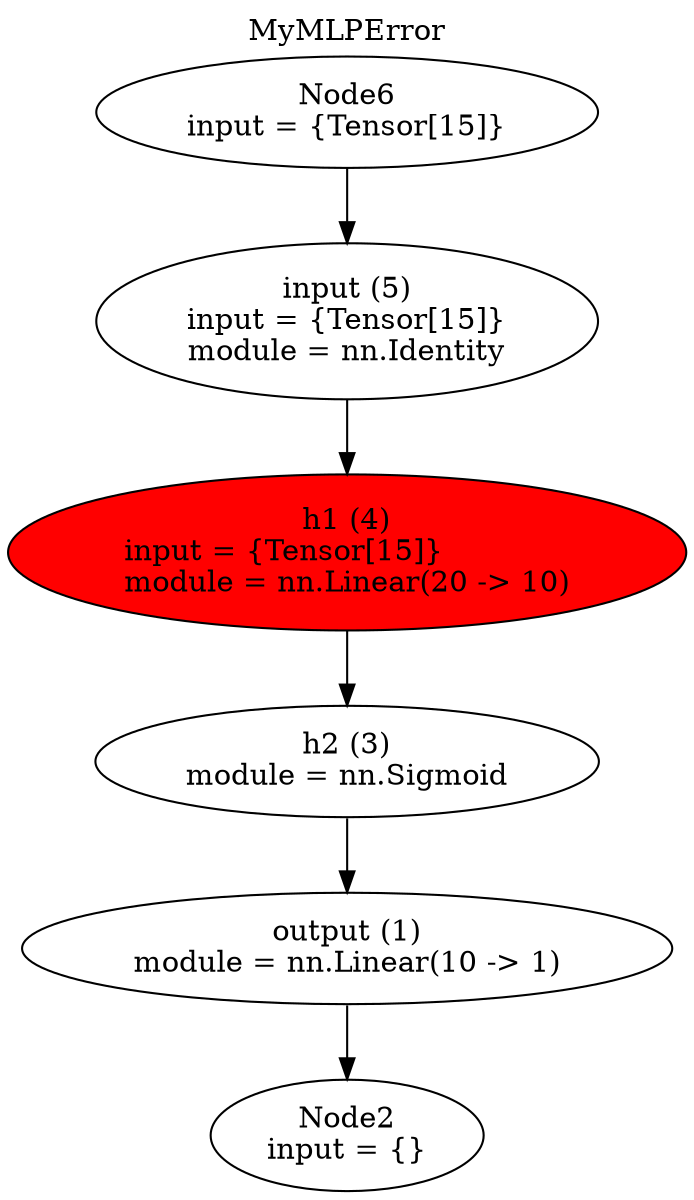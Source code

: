 digraph G {
labelloc="t";
label="MyMLPError";
node [shape = oval]; 
n1[label="output (1)\nmodule = nn.Linear(10 -> 1)" tooltip="[[string \"-- We need to set debug flag to true...\"]]:12"];
n2[label="Node2\ninput = {}" tooltip="[[C]]:-1"];
n3[label="h2 (3)\nmodule = nn.Sigmoid" tooltip="[[string \"-- We need to set debug flag to true...\"]]:11"];
n4[label="h1 (4)\ninput = {Tensor[15]}\lmodule = nn.Linear(20 -> 10)" tooltip="[[string \"-- We need to set debug flag to true...\"]]:10"];
n5[label="input (5)\ninput = {Tensor[15]}\lmodule = nn.Identity" tooltip="[[string \"-- We need to set debug flag to true...\"]]:6"];
n6[label="Node6\ninput = {Tensor[15]}" tooltip="[[C]]:-1"];
n1 -> n2;
n3 -> n1;
n4 -> n3;
n5 -> n4;
n6 -> n5;
n4[style=filled, fillcolor=red];
}